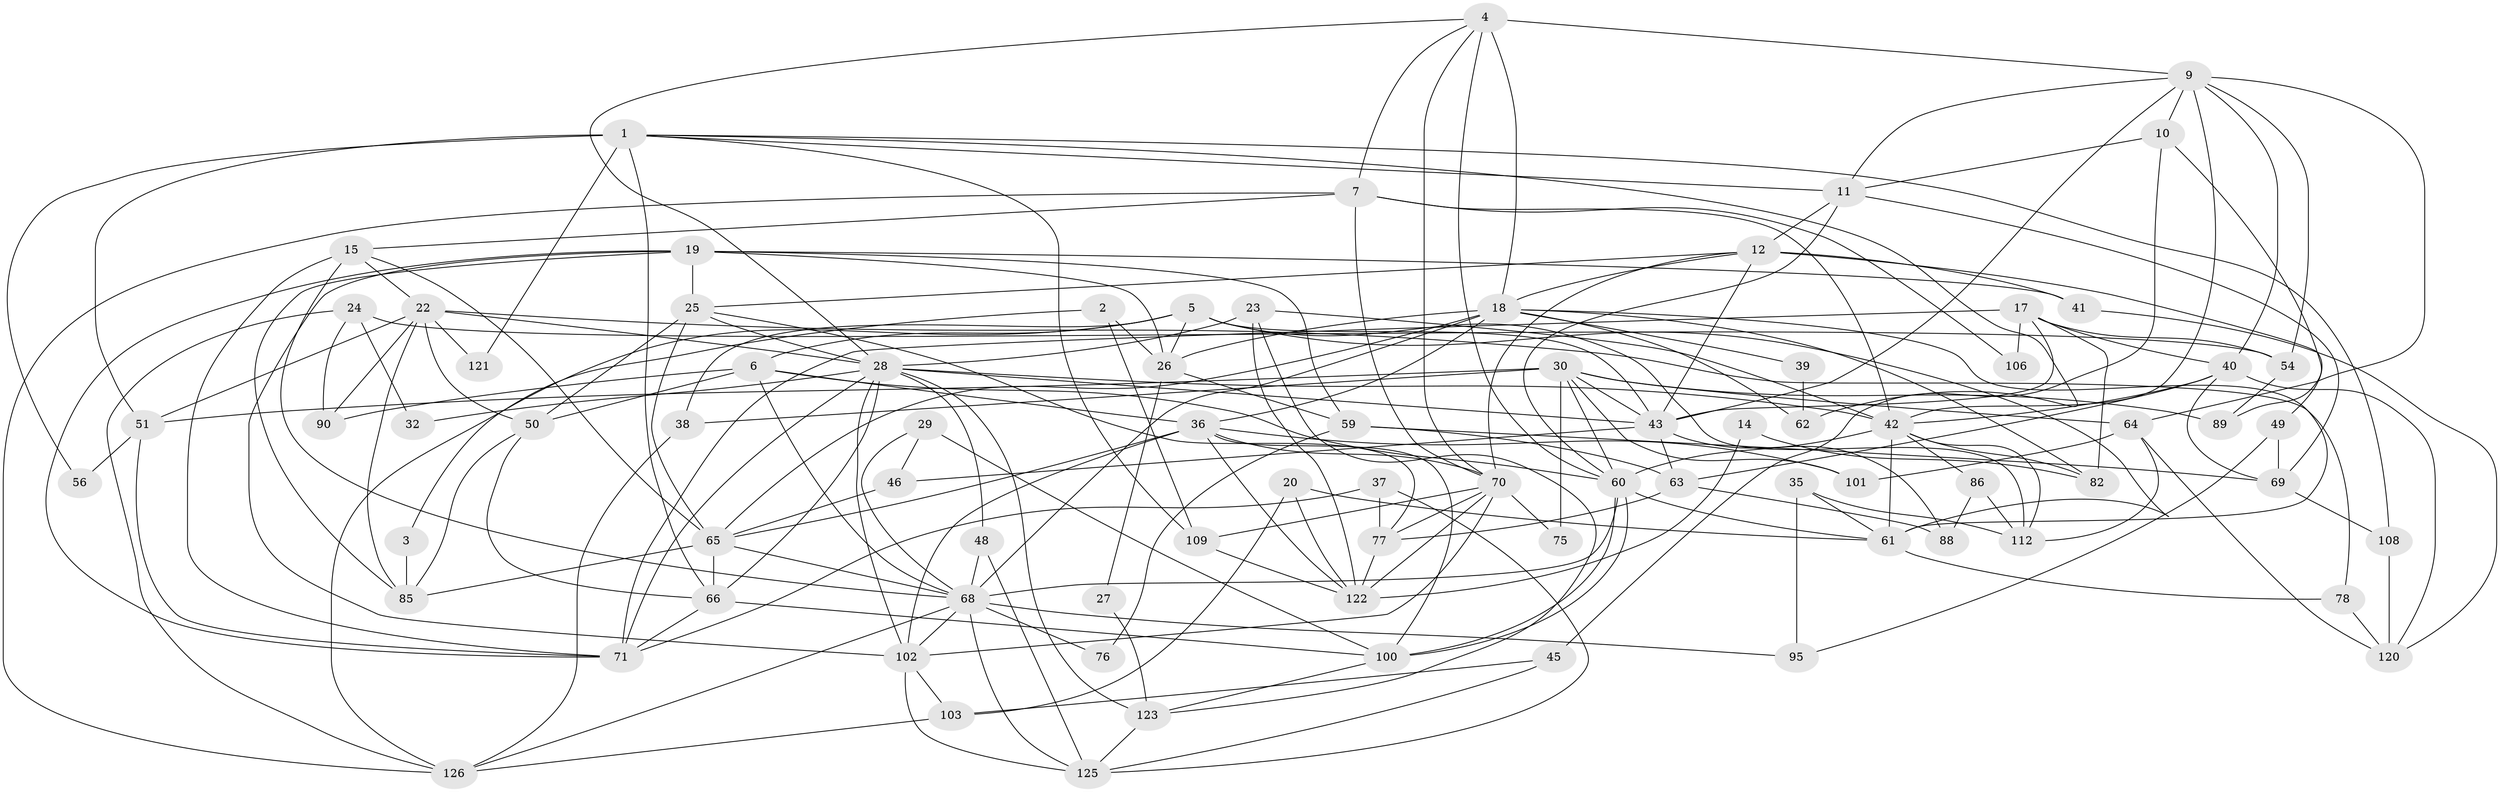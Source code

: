 // original degree distribution, {5: 0.25, 3: 0.2426470588235294, 2: 0.13970588235294118, 6: 0.10294117647058823, 4: 0.2426470588235294, 7: 0.022058823529411766}
// Generated by graph-tools (version 1.1) at 2025/19/03/04/25 18:19:00]
// undirected, 81 vertices, 204 edges
graph export_dot {
graph [start="1"]
  node [color=gray90,style=filled];
  1 [super="+58+55"];
  2;
  3;
  4 [super="+87"];
  5 [super="+53"];
  6 [super="+13"];
  7 [super="+8"];
  9 [super="+16"];
  10;
  11 [super="+116"];
  12 [super="+73+135"];
  14;
  15 [super="+79"];
  17;
  18 [super="+97+57"];
  19 [super="+96+21"];
  20;
  22 [super="+94"];
  23 [super="+134"];
  24;
  25;
  26 [super="+92"];
  27;
  28 [super="+52+31"];
  29;
  30 [super="+99"];
  32;
  35;
  36 [super="+44"];
  37 [super="+107"];
  38;
  39;
  40 [super="+47"];
  41;
  42 [super="+67"];
  43 [super="+110+118"];
  45;
  46;
  48;
  49;
  50 [super="+115"];
  51;
  54;
  56;
  59 [super="+111"];
  60 [super="+129"];
  61 [super="+104"];
  62;
  63;
  64 [super="+81"];
  65 [super="+128"];
  66 [super="+74+105"];
  68 [super="+80+117"];
  69 [super="+91"];
  70 [super="+72"];
  71 [super="+84"];
  75;
  76;
  77 [super="+119"];
  78;
  82;
  85;
  86;
  88;
  89;
  90;
  95;
  100;
  101;
  102 [super="+131"];
  103;
  106;
  108;
  109;
  112;
  120;
  121;
  122 [super="+124"];
  123;
  125;
  126;
  1 -- 51 [weight=2];
  1 -- 56;
  1 -- 121 [weight=2];
  1 -- 108;
  1 -- 66;
  1 -- 62;
  1 -- 109;
  1 -- 11;
  2 -- 109;
  2 -- 26;
  2 -- 3;
  3 -- 85;
  4 -- 7;
  4 -- 18;
  4 -- 9 [weight=2];
  4 -- 60;
  4 -- 28;
  4 -- 70;
  5 -- 61;
  5 -- 112;
  5 -- 26;
  5 -- 126;
  5 -- 38;
  5 -- 6;
  5 -- 43;
  6 -- 60;
  6 -- 36;
  6 -- 90;
  6 -- 50;
  6 -- 68;
  7 -- 42;
  7 -- 106;
  7 -- 126;
  7 -- 15;
  7 -- 70;
  9 -- 42;
  9 -- 43;
  9 -- 54;
  9 -- 40 [weight=2];
  9 -- 64;
  9 -- 10;
  9 -- 11;
  10 -- 45;
  10 -- 89;
  10 -- 11;
  11 -- 69;
  11 -- 12;
  11 -- 60;
  12 -- 25;
  12 -- 49;
  12 -- 41;
  12 -- 43 [weight=2];
  12 -- 18 [weight=2];
  12 -- 70;
  14 -- 82;
  14 -- 122;
  15 -- 68 [weight=2];
  15 -- 65;
  15 -- 71;
  15 -- 22;
  17 -- 54;
  17 -- 71;
  17 -- 82;
  17 -- 106;
  17 -- 40;
  17 -- 43;
  18 -- 68;
  18 -- 82;
  18 -- 36 [weight=2];
  18 -- 39;
  18 -- 62;
  18 -- 65;
  18 -- 26;
  18 -- 61;
  19 -- 25;
  19 -- 59;
  19 -- 41;
  19 -- 85;
  19 -- 102;
  19 -- 26;
  19 -- 71;
  20 -- 103;
  20 -- 122;
  20 -- 61;
  22 -- 51;
  22 -- 78;
  22 -- 121;
  22 -- 50;
  22 -- 85;
  22 -- 90;
  22 -- 28;
  23 -- 122;
  23 -- 42;
  23 -- 123;
  23 -- 28;
  24 -- 54;
  24 -- 90;
  24 -- 32;
  24 -- 126;
  25 -- 65;
  25 -- 50;
  25 -- 77;
  25 -- 28;
  26 -- 27;
  26 -- 59;
  27 -- 123;
  28 -- 42;
  28 -- 102;
  28 -- 71;
  28 -- 66;
  28 -- 32;
  28 -- 43 [weight=2];
  28 -- 48;
  28 -- 123;
  29 -- 100;
  29 -- 46;
  29 -- 68;
  30 -- 89;
  30 -- 60;
  30 -- 43;
  30 -- 51;
  30 -- 101;
  30 -- 38;
  30 -- 75;
  30 -- 64;
  35 -- 112;
  35 -- 95;
  35 -- 61;
  36 -- 100;
  36 -- 102;
  36 -- 122;
  36 -- 65;
  36 -- 101;
  36 -- 70;
  37 -- 77 [weight=2];
  37 -- 125;
  37 -- 71;
  38 -- 126;
  39 -- 62;
  40 -- 69;
  40 -- 42;
  40 -- 120;
  40 -- 63;
  41 -- 120;
  42 -- 60;
  42 -- 112;
  42 -- 82;
  42 -- 86;
  42 -- 61;
  43 -- 88;
  43 -- 46;
  43 -- 63;
  45 -- 125;
  45 -- 103;
  46 -- 65;
  48 -- 125;
  48 -- 68;
  49 -- 95;
  49 -- 69;
  50 -- 85;
  50 -- 66;
  51 -- 56;
  51 -- 71;
  54 -- 89;
  59 -- 63;
  59 -- 76;
  59 -- 69;
  60 -- 100;
  60 -- 100;
  60 -- 61;
  60 -- 68 [weight=2];
  61 -- 78;
  63 -- 88;
  63 -- 77;
  64 -- 120;
  64 -- 112;
  64 -- 101;
  65 -- 85;
  65 -- 66;
  65 -- 68;
  66 -- 71;
  66 -- 100;
  68 -- 125;
  68 -- 95;
  68 -- 102;
  68 -- 126;
  68 -- 76;
  69 -- 108;
  70 -- 102;
  70 -- 77;
  70 -- 122;
  70 -- 75;
  70 -- 109;
  77 -- 122 [weight=2];
  78 -- 120;
  86 -- 88;
  86 -- 112;
  100 -- 123;
  102 -- 103;
  102 -- 125;
  103 -- 126;
  108 -- 120;
  109 -- 122;
  123 -- 125;
}
